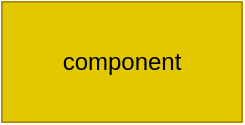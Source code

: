 <mxfile version="16.4.0" type="device"><diagram id="WlHsTZ0hqQ5wrYPVKt9b" name="Page-1"><mxGraphModel dx="946" dy="609" grid="1" gridSize="10" guides="1" tooltips="1" connect="1" arrows="1" fold="1" page="1" pageScale="1" pageWidth="1169" pageHeight="827" math="0" shadow="0"><root><mxCell id="0"/><mxCell id="1" parent="0"/><mxCell id="G4SST1NUUktVdYtM_Wr1-1" value="component" style="rounded=0;whiteSpace=wrap;html=1;fillColor=#e3c800;fontColor=#000000;strokeColor=#B09500;" parent="1" vertex="1"><mxGeometry width="120" height="60" as="geometry"/></mxCell></root></mxGraphModel></diagram></mxfile>